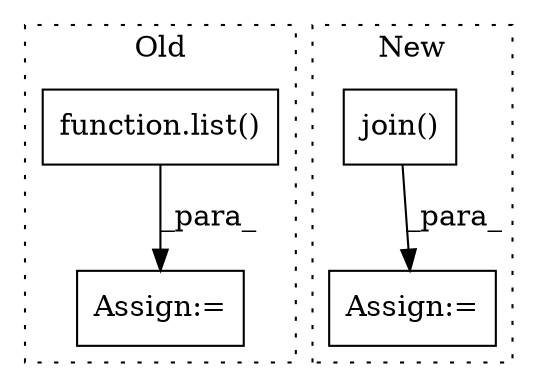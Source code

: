 digraph G {
subgraph cluster0 {
1 [label="function.list()" a="75" s="4397,4432" l="5,1" shape="box"];
4 [label="Assign:=" a="68" s="4394" l="3" shape="box"];
label = "Old";
style="dotted";
}
subgraph cluster1 {
2 [label="join()" a="75" s="4359,4390" l="13,1" shape="box"];
3 [label="Assign:=" a="68" s="4356" l="3" shape="box"];
label = "New";
style="dotted";
}
1 -> 4 [label="_para_"];
2 -> 3 [label="_para_"];
}